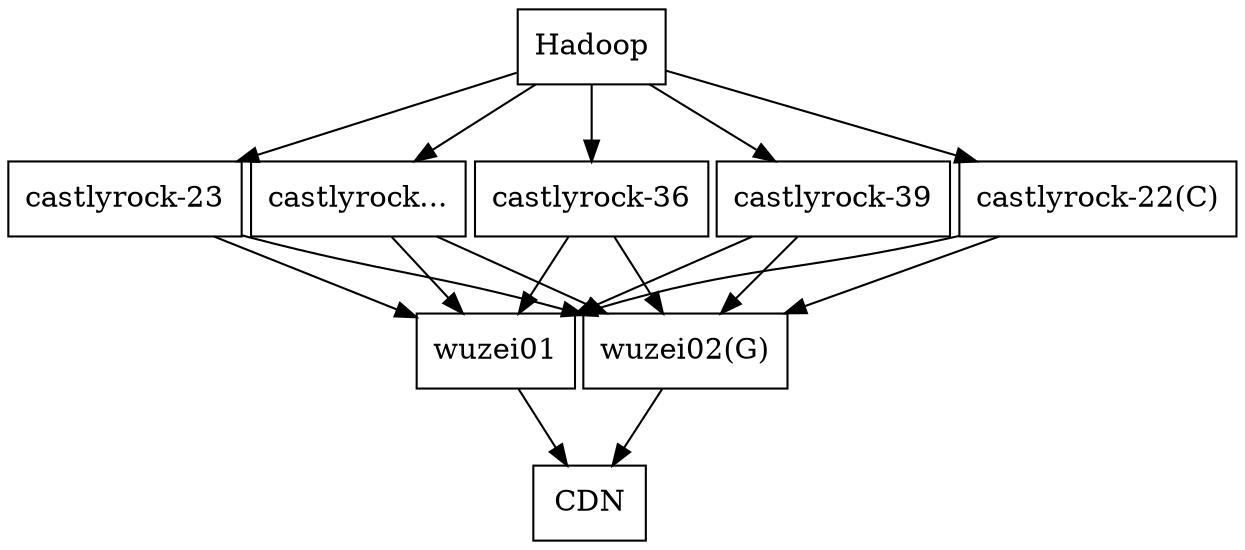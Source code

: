 digraph G {

	graph [bb="0 0 311 260",
		nodesep=0.05,
		rankdir=TB
	];
	node [label="\N",
		shape=record
	];
	edge [side=left];
	"CDN";
	"Hadoop";
	"wuzei01";
	"wuzei02(G)";
	"castlyrock-22(C)";
	"castlyrock-23";
	"castlyrock...";
	"castlyrock-36";
	"castlyrock-39";

	"castlyrock-22(C)" -> "wuzei01"; 
	"castlyrock-23" -> "wuzei01"; 
	"castlyrock..." -> "wuzei01"; 
	"castlyrock-36" -> "wuzei01"; 
	"castlyrock-39" -> "wuzei01"; 

	"castlyrock-22(C)" -> "wuzei02(G)"; 
	"castlyrock-23" -> "wuzei02(G)"; 
	"castlyrock..." -> "wuzei02(G)"; 
	"castlyrock-36" -> "wuzei02(G)"; 
	"castlyrock-39" -> "wuzei02(G)"; 

	"Hadoop" -> "castlyrock-22(C)"; 
	"Hadoop" -> "castlyrock-23"; 
	"Hadoop" -> "castlyrock..."; 
	"Hadoop" -> "castlyrock-36"; 
	"Hadoop" -> "castlyrock-39"; 
	
	"wuzei01" -> "CDN";
	"wuzei02(G)" -> "CDN";

}
